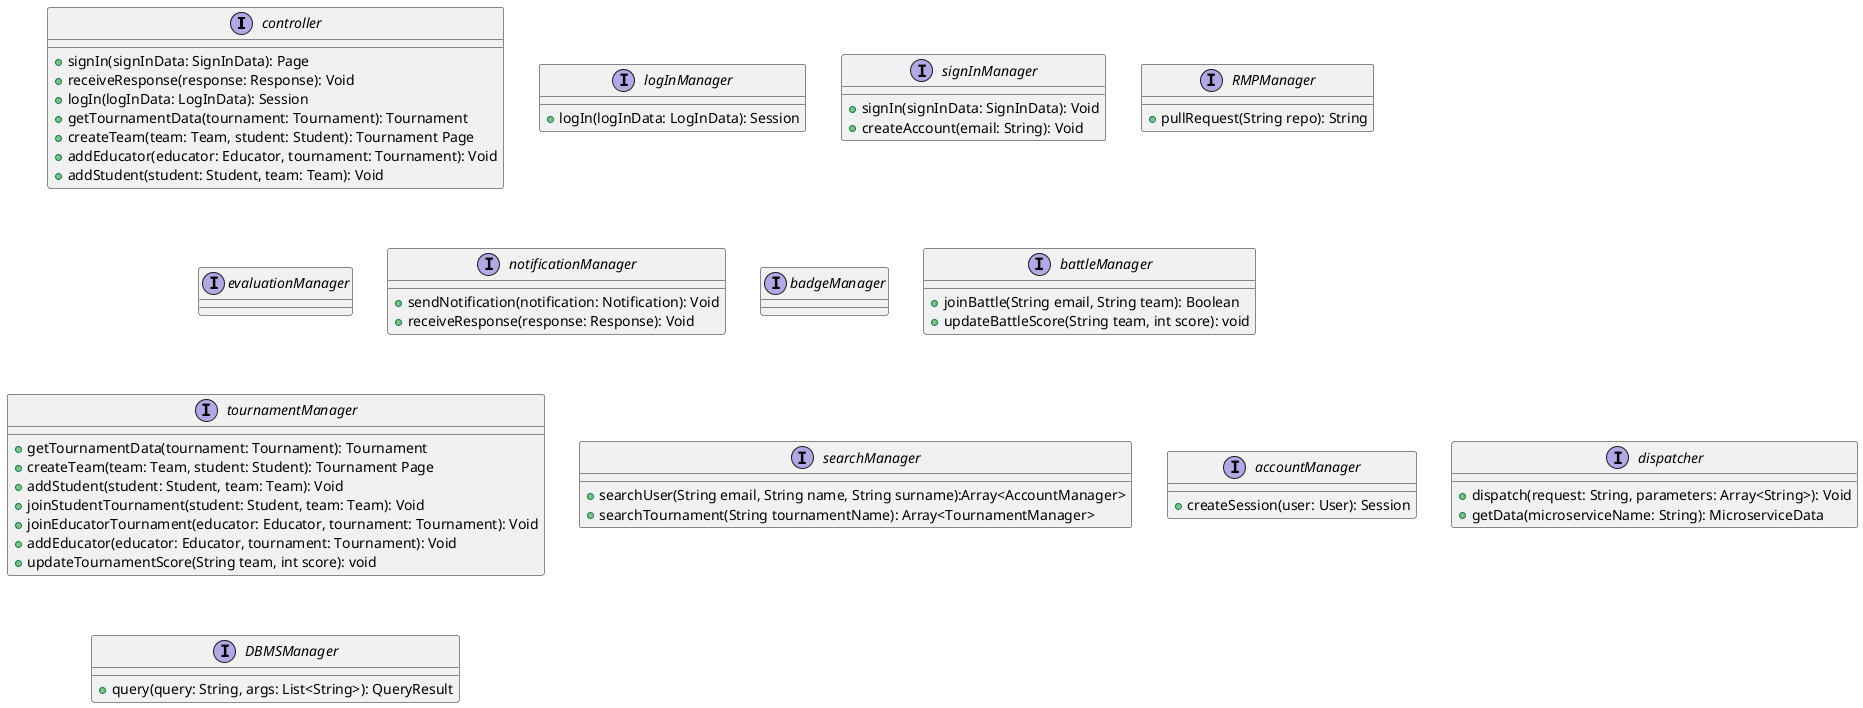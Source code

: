 @startuml

'skinparam linetype polyline

interface controller{
    + signIn(signInData: SignInData): Page
    + receiveResponse(response: Response): Void
    + logIn(logInData: LogInData): Session
    + getTournamentData(tournament: Tournament): Tournament
    + createTeam(team: Team, student: Student): Tournament Page
    + addEducator(educator: Educator, tournament: Tournament): Void
    + addStudent(student: Student, team: Team): Void
}

interface logInManager{
    + logIn(logInData: LogInData): Session
    '+ logOut(String email): Boolean
    '+ isLogged(String email): Boolean
}

interface signInManager{
    + signIn(signInData: SignInData): Void
    + createAccount(email: String): Void
}
interface RMPManager{
    + pullRequest(String repo): String
}
interface evaluationManager{}
interface notificationManager{
    + sendNotification(notification: Notification): Void
    + receiveResponse(response: Response): Void
}
interface badgeManager
interface battleManager{
    + joinBattle(String email, String team): Boolean
    + updateBattleScore(String team, int score): void
}
interface tournamentManager{
    + getTournamentData(tournament: Tournament): Tournament
    + createTeam(team: Team, student: Student): Tournament Page
    + addStudent(student: Student, team: Team): Void
    + joinStudentTournament(student: Student, team: Team): Void
    + joinEducatorTournament(educator: Educator, tournament: Tournament): Void
    + addEducator(educator: Educator, tournament: Tournament): Void
    + updateTournamentScore(String team, int score): void
}
interface searchManager{
    + searchUser(String email, String name, String surname):Array<AccountManager>
    + searchTournament(String tournamentName): Array<TournamentManager>
}
interface accountManager{
    + createSession(user: User): Session
    '+ updateAccount(String name, String surname, String email, String repo): void
}

interface dispatcher{
    + dispatch(request: String, parameters: Array<String>): Void
    + getData(microserviceName: String): MicroserviceData
}

interface DBMSManager{
    + query(query: String, args: List<String>): QueryResult
}



'microserviceDispatcher ---> signInManager: signIn, signOut
'microserviceDispatcher ---> logInManager: logIn, logOut
'microserviceDispatcher ---> accountManager: updateAccount
'microserviceDispatcher ---> tournamentManager: inviteEducator, createTeam, joinStudentTournament, joinEducatorTournament
'microserviceDispatcher ---> battleManager: joinBattle
'signInManager ---> accountManager: deleteAccount
'logInManager ---> searchManager: searchUser
'tournamentManager ---> logInManager: isLogged
'tournamentManager ---> notificationManager: sendNotification
'battleManager ---> logInManager: isLogged
'battleManager ---> notificationManager: sendNotification
'evaluationManager ---> battleManager: updateBattleScore
'evaluationManager ---> tournamentManager: updateTournamentScore
'RMPManager <--- evaluationManager: pullRequest






@enduml